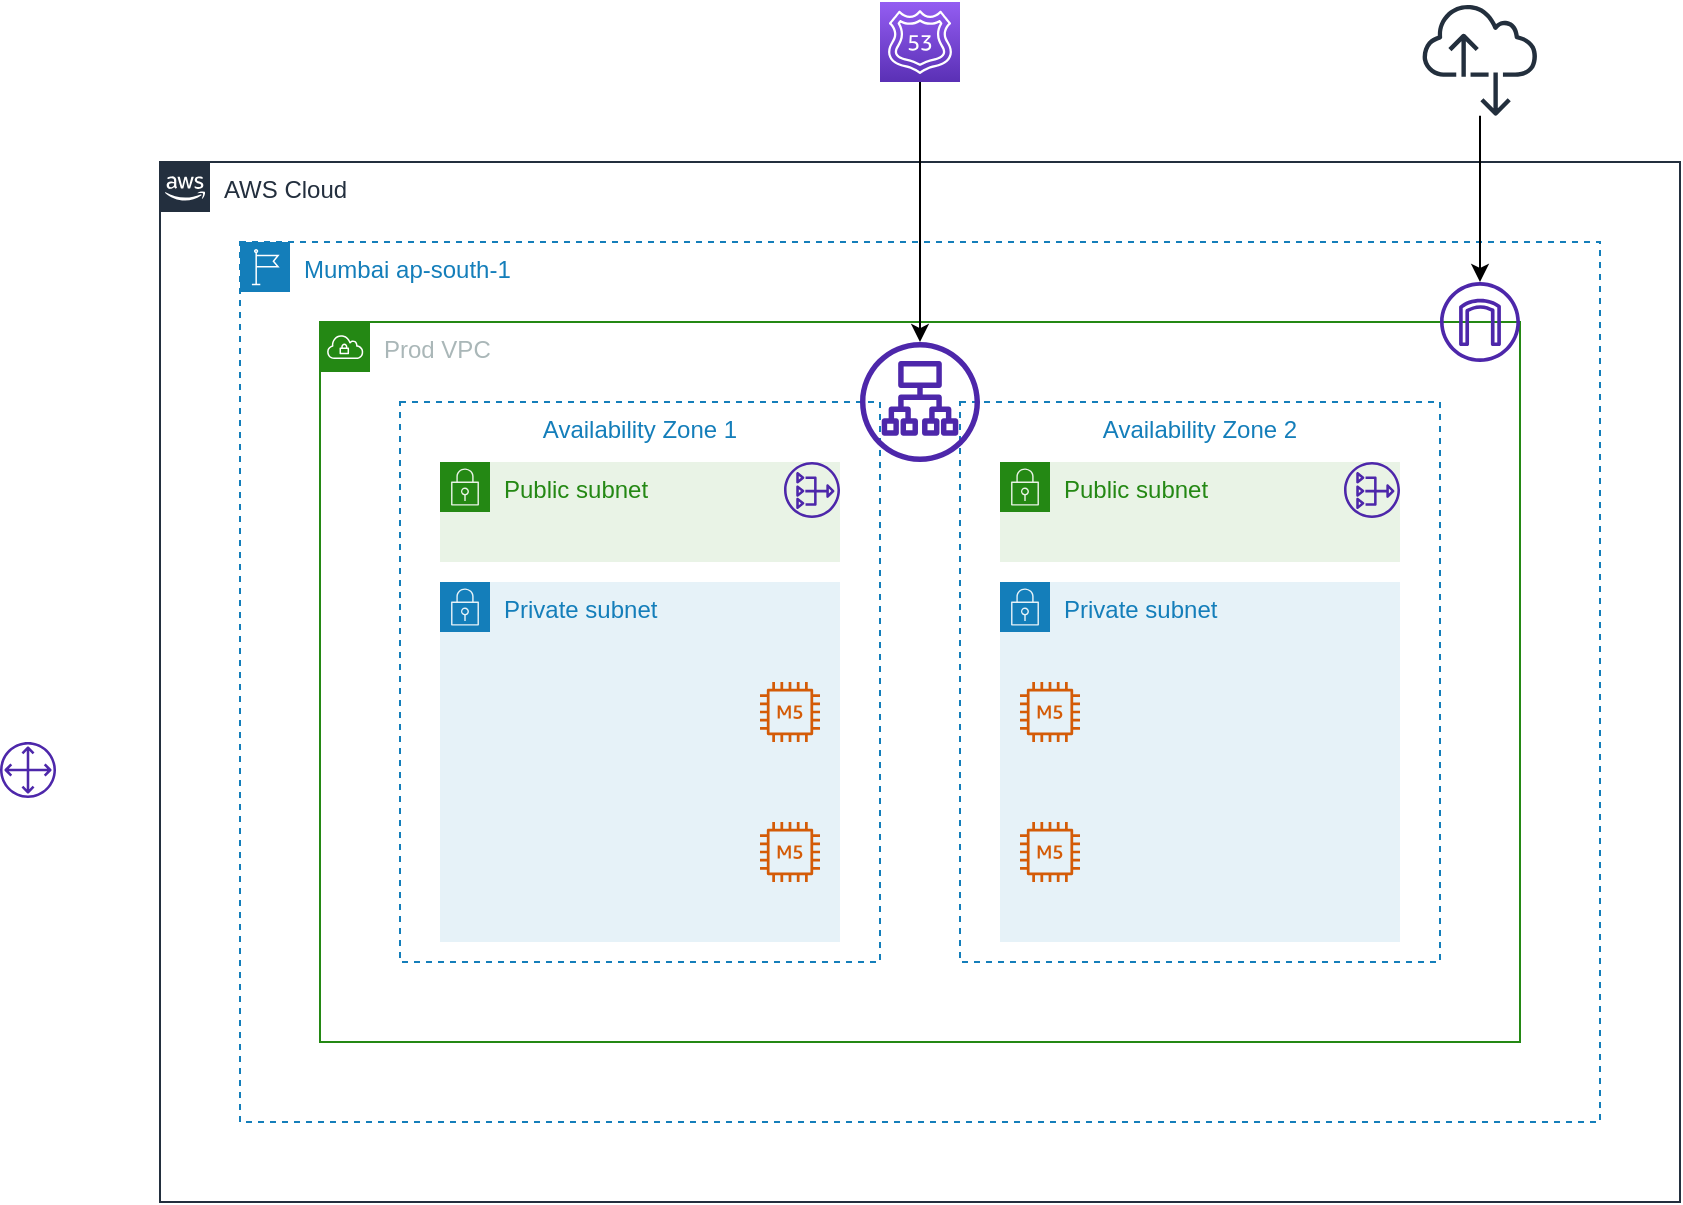 <mxfile version="21.1.8" type="github">
  <diagram name="Page-1" id="q6s7iH2Y0chyUPDoKnj6">
    <mxGraphModel dx="1900" dy="1630" grid="1" gridSize="10" guides="1" tooltips="1" connect="1" arrows="1" fold="1" page="1" pageScale="1" pageWidth="850" pageHeight="1100" math="0" shadow="0">
      <root>
        <mxCell id="0" />
        <mxCell id="1" parent="0" />
        <mxCell id="sGJ9NoHyiCjgxIrnj-E6-6" value="AWS Cloud" style="points=[[0,0],[0.25,0],[0.5,0],[0.75,0],[1,0],[1,0.25],[1,0.5],[1,0.75],[1,1],[0.75,1],[0.5,1],[0.25,1],[0,1],[0,0.75],[0,0.5],[0,0.25]];outlineConnect=0;gradientColor=none;html=1;whiteSpace=wrap;fontSize=12;fontStyle=0;container=1;pointerEvents=0;collapsible=0;recursiveResize=0;shape=mxgraph.aws4.group;grIcon=mxgraph.aws4.group_aws_cloud_alt;strokeColor=#232F3E;fillColor=none;verticalAlign=top;align=left;spacingLeft=30;fontColor=#232F3E;dashed=0;" vertex="1" parent="1">
          <mxGeometry x="40" y="40" width="760" height="520" as="geometry" />
        </mxCell>
        <mxCell id="sGJ9NoHyiCjgxIrnj-E6-7" value="Mumbai ap-south-1" style="points=[[0,0],[0.25,0],[0.5,0],[0.75,0],[1,0],[1,0.25],[1,0.5],[1,0.75],[1,1],[0.75,1],[0.5,1],[0.25,1],[0,1],[0,0.75],[0,0.5],[0,0.25]];outlineConnect=0;gradientColor=none;html=1;whiteSpace=wrap;fontSize=12;fontStyle=0;container=1;pointerEvents=0;collapsible=0;recursiveResize=0;shape=mxgraph.aws4.group;grIcon=mxgraph.aws4.group_region;strokeColor=#147EBA;fillColor=none;verticalAlign=top;align=left;spacingLeft=30;fontColor=#147EBA;dashed=1;" vertex="1" parent="1">
          <mxGeometry x="80" y="80" width="680" height="440" as="geometry" />
        </mxCell>
        <mxCell id="sGJ9NoHyiCjgxIrnj-E6-8" value="&lt;div&gt;Prod VPC&lt;/div&gt;" style="points=[[0,0],[0.25,0],[0.5,0],[0.75,0],[1,0],[1,0.25],[1,0.5],[1,0.75],[1,1],[0.75,1],[0.5,1],[0.25,1],[0,1],[0,0.75],[0,0.5],[0,0.25]];outlineConnect=0;gradientColor=none;html=1;whiteSpace=wrap;fontSize=12;fontStyle=0;container=1;pointerEvents=0;collapsible=0;recursiveResize=0;shape=mxgraph.aws4.group;grIcon=mxgraph.aws4.group_vpc;strokeColor=#248814;fillColor=none;verticalAlign=top;align=left;spacingLeft=30;fontColor=#AAB7B8;dashed=0;" vertex="1" parent="1">
          <mxGeometry x="120" y="120" width="600" height="360" as="geometry" />
        </mxCell>
        <mxCell id="sGJ9NoHyiCjgxIrnj-E6-9" value="Availability Zone 1" style="fillColor=none;strokeColor=#147EBA;dashed=1;verticalAlign=top;fontStyle=0;fontColor=#147EBA;whiteSpace=wrap;html=1;" vertex="1" parent="sGJ9NoHyiCjgxIrnj-E6-8">
          <mxGeometry x="40" y="40" width="240" height="280" as="geometry" />
        </mxCell>
        <mxCell id="sGJ9NoHyiCjgxIrnj-E6-10" value="Availability Zone 2" style="fillColor=none;strokeColor=#147EBA;dashed=1;verticalAlign=top;fontStyle=0;fontColor=#147EBA;whiteSpace=wrap;html=1;" vertex="1" parent="sGJ9NoHyiCjgxIrnj-E6-8">
          <mxGeometry x="320" y="40" width="240" height="280" as="geometry" />
        </mxCell>
        <mxCell id="sGJ9NoHyiCjgxIrnj-E6-11" value="Public subnet" style="points=[[0,0],[0.25,0],[0.5,0],[0.75,0],[1,0],[1,0.25],[1,0.5],[1,0.75],[1,1],[0.75,1],[0.5,1],[0.25,1],[0,1],[0,0.75],[0,0.5],[0,0.25]];outlineConnect=0;gradientColor=none;html=1;whiteSpace=wrap;fontSize=12;fontStyle=0;container=1;pointerEvents=0;collapsible=0;recursiveResize=0;shape=mxgraph.aws4.group;grIcon=mxgraph.aws4.group_security_group;grStroke=0;strokeColor=#248814;fillColor=#E9F3E6;verticalAlign=top;align=left;spacingLeft=30;fontColor=#248814;dashed=0;" vertex="1" parent="sGJ9NoHyiCjgxIrnj-E6-8">
          <mxGeometry x="60" y="70" width="200" height="50" as="geometry" />
        </mxCell>
        <mxCell id="sGJ9NoHyiCjgxIrnj-E6-12" value="Public subnet" style="points=[[0,0],[0.25,0],[0.5,0],[0.75,0],[1,0],[1,0.25],[1,0.5],[1,0.75],[1,1],[0.75,1],[0.5,1],[0.25,1],[0,1],[0,0.75],[0,0.5],[0,0.25]];outlineConnect=0;gradientColor=none;html=1;whiteSpace=wrap;fontSize=12;fontStyle=0;container=1;pointerEvents=0;collapsible=0;recursiveResize=0;shape=mxgraph.aws4.group;grIcon=mxgraph.aws4.group_security_group;grStroke=0;strokeColor=#248814;fillColor=#E9F3E6;verticalAlign=top;align=left;spacingLeft=30;fontColor=#248814;dashed=0;" vertex="1" parent="sGJ9NoHyiCjgxIrnj-E6-8">
          <mxGeometry x="340" y="70" width="200" height="50" as="geometry" />
        </mxCell>
        <mxCell id="sGJ9NoHyiCjgxIrnj-E6-36" value="" style="sketch=0;outlineConnect=0;fontColor=#232F3E;gradientColor=none;fillColor=#4D27AA;strokeColor=none;dashed=0;verticalLabelPosition=bottom;verticalAlign=top;align=center;html=1;fontSize=12;fontStyle=0;aspect=fixed;pointerEvents=1;shape=mxgraph.aws4.application_load_balancer;" vertex="1" parent="sGJ9NoHyiCjgxIrnj-E6-8">
          <mxGeometry x="270" y="10" width="60" height="60" as="geometry" />
        </mxCell>
        <mxCell id="sGJ9NoHyiCjgxIrnj-E6-39" value="Private subnet" style="points=[[0,0],[0.25,0],[0.5,0],[0.75,0],[1,0],[1,0.25],[1,0.5],[1,0.75],[1,1],[0.75,1],[0.5,1],[0.25,1],[0,1],[0,0.75],[0,0.5],[0,0.25]];outlineConnect=0;gradientColor=none;html=1;whiteSpace=wrap;fontSize=12;fontStyle=0;container=1;pointerEvents=0;collapsible=0;recursiveResize=0;shape=mxgraph.aws4.group;grIcon=mxgraph.aws4.group_security_group;grStroke=0;strokeColor=#147EBA;fillColor=#E6F2F8;verticalAlign=top;align=left;spacingLeft=30;fontColor=#147EBA;dashed=0;" vertex="1" parent="sGJ9NoHyiCjgxIrnj-E6-8">
          <mxGeometry x="60" y="130" width="200" height="180" as="geometry" />
        </mxCell>
        <mxCell id="sGJ9NoHyiCjgxIrnj-E6-34" value="" style="sketch=0;outlineConnect=0;fontColor=#232F3E;gradientColor=none;fillColor=#D45B07;strokeColor=none;dashed=0;verticalLabelPosition=bottom;verticalAlign=top;align=center;html=1;fontSize=12;fontStyle=0;aspect=fixed;pointerEvents=1;shape=mxgraph.aws4.m5_instance;" vertex="1" parent="sGJ9NoHyiCjgxIrnj-E6-39">
          <mxGeometry x="160" y="50" width="30" height="30" as="geometry" />
        </mxCell>
        <mxCell id="sGJ9NoHyiCjgxIrnj-E6-40" value="Private subnet" style="points=[[0,0],[0.25,0],[0.5,0],[0.75,0],[1,0],[1,0.25],[1,0.5],[1,0.75],[1,1],[0.75,1],[0.5,1],[0.25,1],[0,1],[0,0.75],[0,0.5],[0,0.25]];outlineConnect=0;gradientColor=none;html=1;whiteSpace=wrap;fontSize=12;fontStyle=0;container=1;pointerEvents=0;collapsible=0;recursiveResize=0;shape=mxgraph.aws4.group;grIcon=mxgraph.aws4.group_security_group;grStroke=0;strokeColor=#147EBA;fillColor=#E6F2F8;verticalAlign=top;align=left;spacingLeft=30;fontColor=#147EBA;dashed=0;" vertex="1" parent="sGJ9NoHyiCjgxIrnj-E6-8">
          <mxGeometry x="340" y="130" width="200" height="180" as="geometry" />
        </mxCell>
        <mxCell id="sGJ9NoHyiCjgxIrnj-E6-35" value="" style="sketch=0;outlineConnect=0;fontColor=#232F3E;gradientColor=none;fillColor=#D45B07;strokeColor=none;dashed=0;verticalLabelPosition=bottom;verticalAlign=top;align=center;html=1;fontSize=12;fontStyle=0;aspect=fixed;pointerEvents=1;shape=mxgraph.aws4.m5_instance;" vertex="1" parent="sGJ9NoHyiCjgxIrnj-E6-40">
          <mxGeometry x="10" y="50" width="30" height="30" as="geometry" />
        </mxCell>
        <mxCell id="sGJ9NoHyiCjgxIrnj-E6-33" value="" style="sketch=0;outlineConnect=0;fontColor=#232F3E;gradientColor=none;fillColor=#D45B07;strokeColor=none;dashed=0;verticalLabelPosition=bottom;verticalAlign=top;align=center;html=1;fontSize=12;fontStyle=0;aspect=fixed;pointerEvents=1;shape=mxgraph.aws4.m5_instance;" vertex="1" parent="sGJ9NoHyiCjgxIrnj-E6-40">
          <mxGeometry x="10" y="120" width="30" height="30" as="geometry" />
        </mxCell>
        <mxCell id="sGJ9NoHyiCjgxIrnj-E6-26" value="" style="sketch=0;outlineConnect=0;fontColor=#232F3E;gradientColor=none;fillColor=#4D27AA;strokeColor=none;dashed=0;verticalLabelPosition=bottom;verticalAlign=top;align=center;html=1;fontSize=12;fontStyle=0;aspect=fixed;pointerEvents=1;shape=mxgraph.aws4.nat_gateway;" vertex="1" parent="sGJ9NoHyiCjgxIrnj-E6-8">
          <mxGeometry x="232" y="70" width="28" height="28" as="geometry" />
        </mxCell>
        <mxCell id="sGJ9NoHyiCjgxIrnj-E6-38" value="" style="sketch=0;outlineConnect=0;fontColor=#232F3E;gradientColor=none;fillColor=#4D27AA;strokeColor=none;dashed=0;verticalLabelPosition=bottom;verticalAlign=top;align=center;html=1;fontSize=12;fontStyle=0;aspect=fixed;pointerEvents=1;shape=mxgraph.aws4.nat_gateway;" vertex="1" parent="sGJ9NoHyiCjgxIrnj-E6-8">
          <mxGeometry x="512" y="70" width="28" height="28" as="geometry" />
        </mxCell>
        <mxCell id="sGJ9NoHyiCjgxIrnj-E6-32" value="" style="sketch=0;outlineConnect=0;fontColor=#232F3E;gradientColor=none;fillColor=#D45B07;strokeColor=none;dashed=0;verticalLabelPosition=bottom;verticalAlign=top;align=center;html=1;fontSize=12;fontStyle=0;aspect=fixed;pointerEvents=1;shape=mxgraph.aws4.m5_instance;" vertex="1" parent="sGJ9NoHyiCjgxIrnj-E6-8">
          <mxGeometry x="220" y="250" width="30" height="30" as="geometry" />
        </mxCell>
        <mxCell id="sGJ9NoHyiCjgxIrnj-E6-23" value="" style="sketch=0;outlineConnect=0;fontColor=#232F3E;gradientColor=none;fillColor=#4D27AA;strokeColor=none;dashed=0;verticalLabelPosition=bottom;verticalAlign=top;align=center;html=1;fontSize=12;fontStyle=0;aspect=fixed;pointerEvents=1;shape=mxgraph.aws4.internet_gateway;" vertex="1" parent="sGJ9NoHyiCjgxIrnj-E6-8">
          <mxGeometry x="560" y="-20" width="40" height="40" as="geometry" />
        </mxCell>
        <mxCell id="sGJ9NoHyiCjgxIrnj-E6-41" style="edgeStyle=orthogonalEdgeStyle;rounded=0;orthogonalLoop=1;jettySize=auto;html=1;" edge="1" parent="1" source="sGJ9NoHyiCjgxIrnj-E6-18" target="sGJ9NoHyiCjgxIrnj-E6-36">
          <mxGeometry relative="1" as="geometry" />
        </mxCell>
        <mxCell id="sGJ9NoHyiCjgxIrnj-E6-18" value="" style="sketch=0;points=[[0,0,0],[0.25,0,0],[0.5,0,0],[0.75,0,0],[1,0,0],[0,1,0],[0.25,1,0],[0.5,1,0],[0.75,1,0],[1,1,0],[0,0.25,0],[0,0.5,0],[0,0.75,0],[1,0.25,0],[1,0.5,0],[1,0.75,0]];outlineConnect=0;fontColor=#232F3E;gradientColor=#945DF2;gradientDirection=north;fillColor=#5A30B5;strokeColor=#ffffff;dashed=0;verticalLabelPosition=bottom;verticalAlign=top;align=center;html=1;fontSize=12;fontStyle=0;aspect=fixed;shape=mxgraph.aws4.resourceIcon;resIcon=mxgraph.aws4.route_53;" vertex="1" parent="1">
          <mxGeometry x="400" y="-40" width="40" height="40" as="geometry" />
        </mxCell>
        <mxCell id="sGJ9NoHyiCjgxIrnj-E6-21" value="" style="sketch=0;outlineConnect=0;fontColor=#232F3E;gradientColor=none;fillColor=#4D27AA;strokeColor=none;dashed=0;verticalLabelPosition=bottom;verticalAlign=top;align=center;html=1;fontSize=12;fontStyle=0;aspect=fixed;pointerEvents=1;shape=mxgraph.aws4.customer_gateway;" vertex="1" parent="1">
          <mxGeometry x="-40" y="330" width="28" height="28" as="geometry" />
        </mxCell>
        <mxCell id="sGJ9NoHyiCjgxIrnj-E6-37" value="" style="edgeStyle=orthogonalEdgeStyle;rounded=0;orthogonalLoop=1;jettySize=auto;html=1;" edge="1" parent="1" source="sGJ9NoHyiCjgxIrnj-E6-25" target="sGJ9NoHyiCjgxIrnj-E6-23">
          <mxGeometry relative="1" as="geometry">
            <Array as="points" />
          </mxGeometry>
        </mxCell>
        <mxCell id="sGJ9NoHyiCjgxIrnj-E6-25" value="" style="sketch=0;outlineConnect=0;fontColor=#232F3E;gradientColor=none;fillColor=#232F3D;strokeColor=none;dashed=0;verticalLabelPosition=bottom;verticalAlign=top;align=center;html=1;fontSize=12;fontStyle=0;aspect=fixed;pointerEvents=1;shape=mxgraph.aws4.internet_alt2;" vertex="1" parent="1">
          <mxGeometry x="671" y="-40" width="58" height="58" as="geometry" />
        </mxCell>
      </root>
    </mxGraphModel>
  </diagram>
</mxfile>
